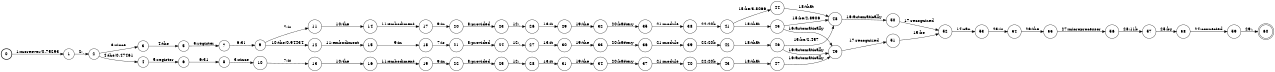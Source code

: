 digraph FST {
rankdir = LR;
size = "8.5,11";
label = "";
center = 1;
orientation = Portrait;
ranksep = "0.4";
nodesep = "0.25";
0 [label = "0", shape = circle, style = bold, fontsize = 14]
	0 -> 1 [label = "1:moreover/0.75293", fontsize = 14];
1 [label = "1", shape = circle, style = solid, fontsize = 14]
	1 -> 2 [label = "2:,", fontsize = 14];
2 [label = "2", shape = circle, style = solid, fontsize = 14]
	2 -> 3 [label = "3:since", fontsize = 14];
	2 -> 4 [label = "4:the/0.47461", fontsize = 14];
3 [label = "3", shape = circle, style = solid, fontsize = 14]
	3 -> 5 [label = "4:the", fontsize = 14];
4 [label = "4", shape = circle, style = solid, fontsize = 14]
	4 -> 6 [label = "5:register", fontsize = 14];
5 [label = "5", shape = circle, style = solid, fontsize = 14]
	5 -> 7 [label = "5:register", fontsize = 14];
6 [label = "6", shape = circle, style = solid, fontsize = 14]
	6 -> 8 [label = "6:31", fontsize = 14];
7 [label = "7", shape = circle, style = solid, fontsize = 14]
	7 -> 9 [label = "6:31", fontsize = 14];
8 [label = "8", shape = circle, style = solid, fontsize = 14]
	8 -> 10 [label = "3:since", fontsize = 14];
9 [label = "9", shape = circle, style = solid, fontsize = 14]
	9 -> 12 [label = "10:the/0.94434", fontsize = 14];
	9 -> 11 [label = "7:is", fontsize = 14];
10 [label = "10", shape = circle, style = solid, fontsize = 14]
	10 -> 13 [label = "7:is", fontsize = 14];
11 [label = "11", shape = circle, style = solid, fontsize = 14]
	11 -> 14 [label = "10:the", fontsize = 14];
12 [label = "12", shape = circle, style = solid, fontsize = 14]
	12 -> 15 [label = "11:embodiment", fontsize = 14];
13 [label = "13", shape = circle, style = solid, fontsize = 14]
	13 -> 16 [label = "10:the", fontsize = 14];
14 [label = "14", shape = circle, style = solid, fontsize = 14]
	14 -> 17 [label = "11:embodiment", fontsize = 14];
15 [label = "15", shape = circle, style = solid, fontsize = 14]
	15 -> 18 [label = "9:in", fontsize = 14];
16 [label = "16", shape = circle, style = solid, fontsize = 14]
	16 -> 19 [label = "11:embodiment", fontsize = 14];
17 [label = "17", shape = circle, style = solid, fontsize = 14]
	17 -> 20 [label = "9:in", fontsize = 14];
18 [label = "18", shape = circle, style = solid, fontsize = 14]
	18 -> 21 [label = "7:is", fontsize = 14];
19 [label = "19", shape = circle, style = solid, fontsize = 14]
	19 -> 22 [label = "9:in", fontsize = 14];
20 [label = "20", shape = circle, style = solid, fontsize = 14]
	20 -> 23 [label = "8:provided", fontsize = 14];
21 [label = "21", shape = circle, style = solid, fontsize = 14]
	21 -> 24 [label = "8:provided", fontsize = 14];
22 [label = "22", shape = circle, style = solid, fontsize = 14]
	22 -> 25 [label = "8:provided", fontsize = 14];
23 [label = "23", shape = circle, style = solid, fontsize = 14]
	23 -> 26 [label = "12:,", fontsize = 14];
24 [label = "24", shape = circle, style = solid, fontsize = 14]
	24 -> 27 [label = "12:,", fontsize = 14];
25 [label = "25", shape = circle, style = solid, fontsize = 14]
	25 -> 28 [label = "12:,", fontsize = 14];
26 [label = "26", shape = circle, style = solid, fontsize = 14]
	26 -> 29 [label = "13:it", fontsize = 14];
27 [label = "27", shape = circle, style = solid, fontsize = 14]
	27 -> 30 [label = "13:it", fontsize = 14];
28 [label = "28", shape = circle, style = solid, fontsize = 14]
	28 -> 31 [label = "13:it", fontsize = 14];
29 [label = "29", shape = circle, style = solid, fontsize = 14]
	29 -> 32 [label = "19:the", fontsize = 14];
30 [label = "30", shape = circle, style = solid, fontsize = 14]
	30 -> 33 [label = "19:the", fontsize = 14];
31 [label = "31", shape = circle, style = solid, fontsize = 14]
	31 -> 34 [label = "19:the", fontsize = 14];
32 [label = "32", shape = circle, style = solid, fontsize = 14]
	32 -> 35 [label = "20:battery", fontsize = 14];
33 [label = "33", shape = circle, style = solid, fontsize = 14]
	33 -> 36 [label = "20:battery", fontsize = 14];
34 [label = "34", shape = circle, style = solid, fontsize = 14]
	34 -> 37 [label = "20:battery", fontsize = 14];
35 [label = "35", shape = circle, style = solid, fontsize = 14]
	35 -> 38 [label = "21:module", fontsize = 14];
36 [label = "36", shape = circle, style = solid, fontsize = 14]
	36 -> 39 [label = "21:module", fontsize = 14];
37 [label = "37", shape = circle, style = solid, fontsize = 14]
	37 -> 40 [label = "21:module", fontsize = 14];
38 [label = "38", shape = circle, style = solid, fontsize = 14]
	38 -> 41 [label = "22:20b", fontsize = 14];
39 [label = "39", shape = circle, style = solid, fontsize = 14]
	39 -> 42 [label = "22:20b", fontsize = 14];
40 [label = "40", shape = circle, style = solid, fontsize = 14]
	40 -> 43 [label = "22:20b", fontsize = 14];
41 [label = "41", shape = circle, style = solid, fontsize = 14]
	41 -> 44 [label = "15:be/3.8066", fontsize = 14];
	41 -> 45 [label = "18:that", fontsize = 14];
42 [label = "42", shape = circle, style = solid, fontsize = 14]
	42 -> 46 [label = "18:that", fontsize = 14];
43 [label = "43", shape = circle, style = solid, fontsize = 14]
	43 -> 47 [label = "18:that", fontsize = 14];
44 [label = "44", shape = circle, style = solid, fontsize = 14]
	44 -> 48 [label = "18:that", fontsize = 14];
45 [label = "45", shape = circle, style = solid, fontsize = 14]
	45 -> 48 [label = "15:be/2.8906", fontsize = 14];
	45 -> 49 [label = "16:automatically", fontsize = 14];
46 [label = "46", shape = circle, style = solid, fontsize = 14]
	46 -> 48 [label = "15:be/2.457", fontsize = 14];
	46 -> 49 [label = "16:automatically", fontsize = 14];
47 [label = "47", shape = circle, style = solid, fontsize = 14]
	47 -> 49 [label = "16:automatically", fontsize = 14];
48 [label = "48", shape = circle, style = solid, fontsize = 14]
	48 -> 50 [label = "16:automatically", fontsize = 14];
49 [label = "49", shape = circle, style = solid, fontsize = 14]
	49 -> 51 [label = "17:recognized", fontsize = 14];
50 [label = "50", shape = circle, style = solid, fontsize = 14]
	50 -> 52 [label = "17:recognized", fontsize = 14];
51 [label = "51", shape = circle, style = solid, fontsize = 14]
	51 -> 52 [label = "15:be", fontsize = 14];
52 [label = "52", shape = circle, style = solid, fontsize = 14]
	52 -> 53 [label = "14:can", fontsize = 14];
53 [label = "53", shape = circle, style = solid, fontsize = 14]
	53 -> 54 [label = "23:is", fontsize = 14];
54 [label = "54", shape = circle, style = solid, fontsize = 14]
	54 -> 55 [label = "26:the", fontsize = 14];
55 [label = "55", shape = circle, style = solid, fontsize = 14]
	55 -> 56 [label = "27:microprocessor", fontsize = 14];
56 [label = "56", shape = circle, style = solid, fontsize = 14]
	56 -> 57 [label = "28:11b", fontsize = 14];
57 [label = "57", shape = circle, style = solid, fontsize = 14]
	57 -> 58 [label = "25:by", fontsize = 14];
58 [label = "58", shape = circle, style = solid, fontsize = 14]
	58 -> 59 [label = "24:connected", fontsize = 14];
59 [label = "59", shape = circle, style = solid, fontsize = 14]
	59 -> 60 [label = "29:.", fontsize = 14];
60 [label = "60", shape = doublecircle, style = solid, fontsize = 14]
}
